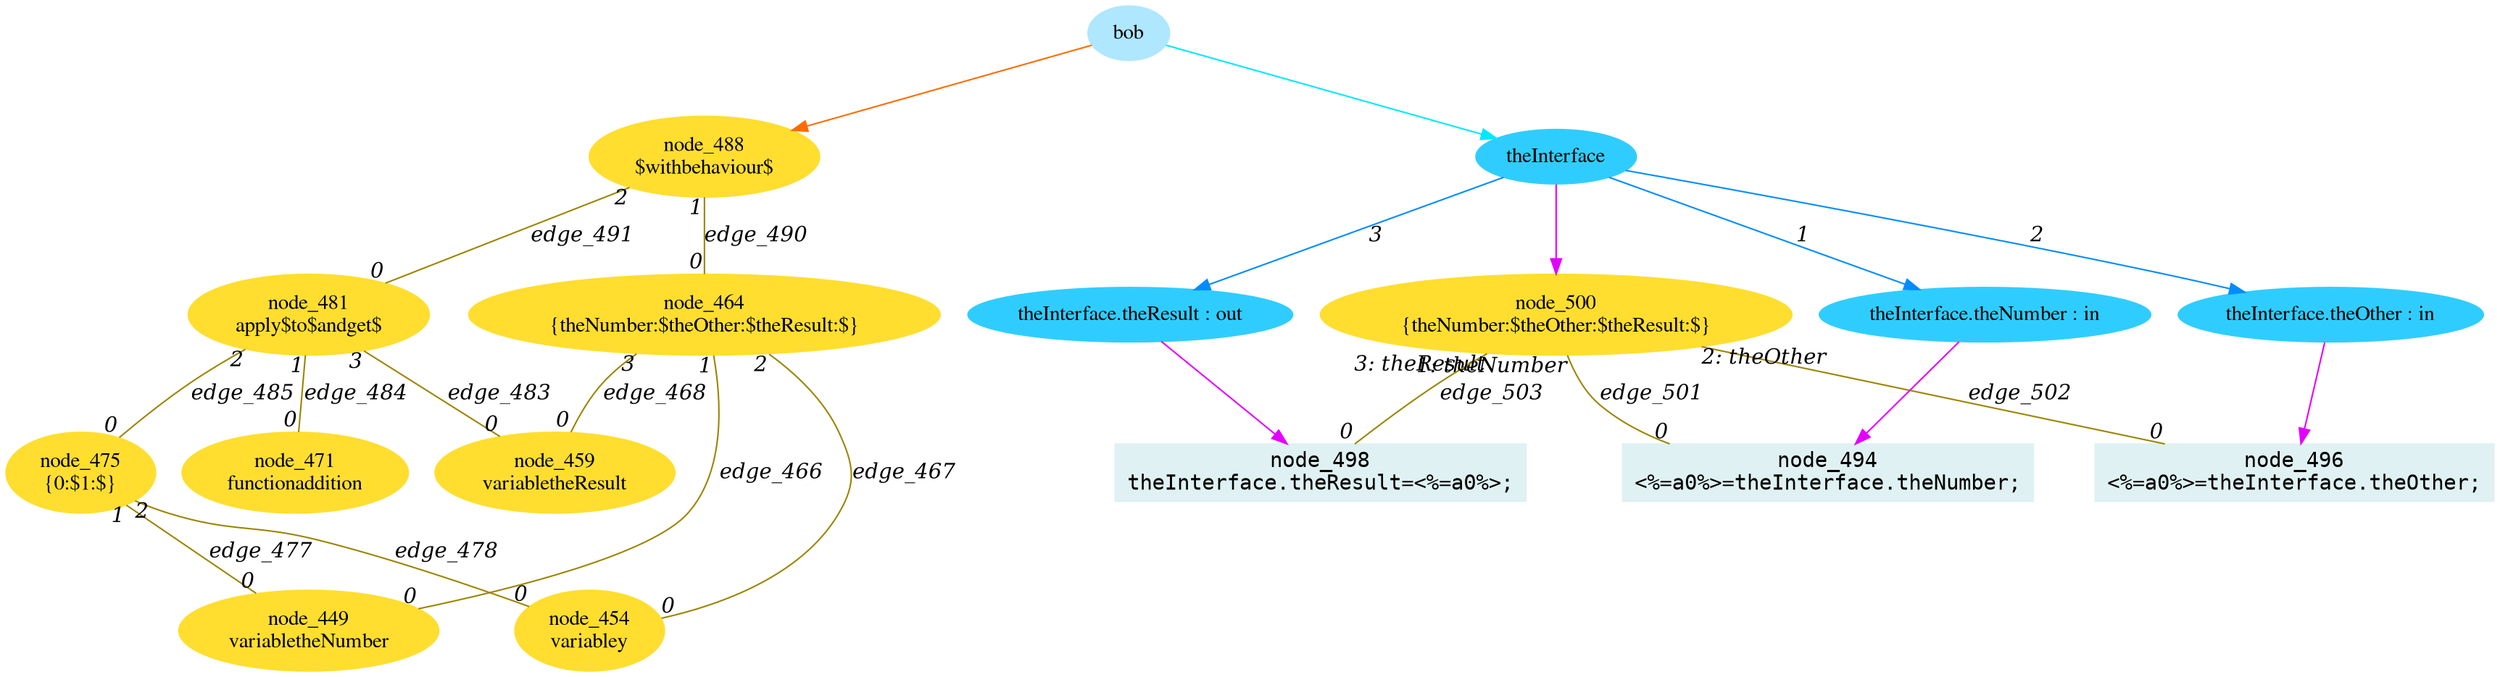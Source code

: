digraph g{node_449 [shape="ellipse", style="filled", color="#ffde2f", fontname="Times", label="node_449
variabletheNumber" ]
node_454 [shape="ellipse", style="filled", color="#ffde2f", fontname="Times", label="node_454
variabley" ]
node_459 [shape="ellipse", style="filled", color="#ffde2f", fontname="Times", label="node_459
variabletheResult" ]
node_464 [shape="ellipse", style="filled", color="#ffde2f", fontname="Times", label="node_464
{theNumber:$theOther:$theResult:$}" ]
node_471 [shape="ellipse", style="filled", color="#ffde2f", fontname="Times", label="node_471
functionaddition" ]
node_475 [shape="ellipse", style="filled", color="#ffde2f", fontname="Times", label="node_475
{0:$1:$}" ]
node_481 [shape="ellipse", style="filled", color="#ffde2f", fontname="Times", label="node_481
apply$to$andget$" ]
node_488 [shape="ellipse", style="filled", color="#ffde2f", fontname="Times", label="node_488
$withbehaviour$" ]
node_494 [shape="box", style="filled", color="#dff1f2", fontname="Courier", label="node_494
<%=a0%>=theInterface.theNumber;
" ]
node_496 [shape="box", style="filled", color="#dff1f2", fontname="Courier", label="node_496
<%=a0%>=theInterface.theOther;
" ]
node_498 [shape="box", style="filled", color="#dff1f2", fontname="Courier", label="node_498
theInterface.theResult=<%=a0%>;
" ]
node_500 [shape="ellipse", style="filled", color="#ffde2f", fontname="Times", label="node_500
{theNumber:$theOther:$theResult:$}" ]
node_366 [shape="ellipse", style="filled", color="#afe7ff", fontname="Times", label="bob" ]
node_367 [shape="ellipse", style="filled", color="#2fcdff", fontname="Times", label="theInterface" ]
node_368 [shape="ellipse", style="filled", color="#2fcdff", fontname="Times", label="theInterface.theNumber : in" ]
node_370 [shape="ellipse", style="filled", color="#2fcdff", fontname="Times", label="theInterface.theOther : in" ]
node_372 [shape="ellipse", style="filled", color="#2fcdff", fontname="Times", label="theInterface.theResult : out" ]
node_366 -> node_488 [dir=forward, arrowHead=normal, fontname="Times-Italic", arrowsize=1, color="#ff6b00", label="",  headlabel="", taillabel="" ]
node_366 -> node_367 [dir=forward, arrowHead=normal, fontname="Times-Italic", arrowsize=1, color="#00e8ff", label="",  headlabel="", taillabel="" ]
node_367 -> node_368 [dir=forward, arrowHead=normal, fontname="Times-Italic", arrowsize=1, color="#008cff", label="1",  headlabel="", taillabel="" ]
node_367 -> node_370 [dir=forward, arrowHead=normal, fontname="Times-Italic", arrowsize=1, color="#008cff", label="2",  headlabel="", taillabel="" ]
node_367 -> node_372 [dir=forward, arrowHead=normal, fontname="Times-Italic", arrowsize=1, color="#008cff", label="3",  headlabel="", taillabel="" ]
node_368 -> node_494 [dir=forward, arrowHead=normal, fontname="Times-Italic", arrowsize=1, color="#e300ff", label="",  headlabel="", taillabel="" ]
node_370 -> node_496 [dir=forward, arrowHead=normal, fontname="Times-Italic", arrowsize=1, color="#e300ff", label="",  headlabel="", taillabel="" ]
node_372 -> node_498 [dir=forward, arrowHead=normal, fontname="Times-Italic", arrowsize=1, color="#e300ff", label="",  headlabel="", taillabel="" ]
node_367 -> node_500 [dir=forward, arrowHead=normal, fontname="Times-Italic", arrowsize=1, color="#e300ff", label="",  headlabel="", taillabel="" ]
node_464 -> node_449 [dir=none, arrowHead=none, fontname="Times-Italic", arrowsize=1, color="#9d8400", label="edge_466",  headlabel="0", taillabel="1" ]
node_464 -> node_454 [dir=none, arrowHead=none, fontname="Times-Italic", arrowsize=1, color="#9d8400", label="edge_467",  headlabel="0", taillabel="2" ]
node_464 -> node_459 [dir=none, arrowHead=none, fontname="Times-Italic", arrowsize=1, color="#9d8400", label="edge_468",  headlabel="0", taillabel="3" ]
node_475 -> node_449 [dir=none, arrowHead=none, fontname="Times-Italic", arrowsize=1, color="#9d8400", label="edge_477",  headlabel="0", taillabel="1" ]
node_475 -> node_454 [dir=none, arrowHead=none, fontname="Times-Italic", arrowsize=1, color="#9d8400", label="edge_478",  headlabel="0", taillabel="2" ]
node_481 -> node_459 [dir=none, arrowHead=none, fontname="Times-Italic", arrowsize=1, color="#9d8400", label="edge_483",  headlabel="0", taillabel="3" ]
node_481 -> node_471 [dir=none, arrowHead=none, fontname="Times-Italic", arrowsize=1, color="#9d8400", label="edge_484",  headlabel="0", taillabel="1" ]
node_481 -> node_475 [dir=none, arrowHead=none, fontname="Times-Italic", arrowsize=1, color="#9d8400", label="edge_485",  headlabel="0", taillabel="2" ]
node_488 -> node_464 [dir=none, arrowHead=none, fontname="Times-Italic", arrowsize=1, color="#9d8400", label="edge_490",  headlabel="0", taillabel="1" ]
node_488 -> node_481 [dir=none, arrowHead=none, fontname="Times-Italic", arrowsize=1, color="#9d8400", label="edge_491",  headlabel="0", taillabel="2" ]
node_500 -> node_494 [dir=none, arrowHead=none, fontname="Times-Italic", arrowsize=1, color="#9d8400", label="edge_501",  headlabel="0", taillabel="1: theNumber" ]
node_500 -> node_496 [dir=none, arrowHead=none, fontname="Times-Italic", arrowsize=1, color="#9d8400", label="edge_502",  headlabel="0", taillabel="2: theOther" ]
node_500 -> node_498 [dir=none, arrowHead=none, fontname="Times-Italic", arrowsize=1, color="#9d8400", label="edge_503",  headlabel="0", taillabel="3: theResult" ]
}